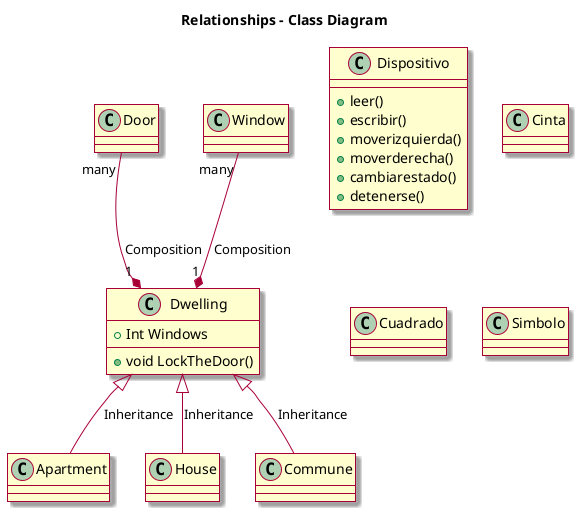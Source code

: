 @startuml turing

class Dispositivo{
 + leer()
 + escribir()
 + moverizquierda()
 + moverderecha()
 + cambiarestado()
 + detenerse()
}
class Cinta
class Cuadrado
class Simbolo



skin rose

title Relationships - Class Diagram


class Dwelling {
  +Int Windows
  +void LockTheDoor()
}

class Apartment
class House
class Commune
class Window
class Door

Dwelling <|-down- Apartment: Inheritance
Dwelling <|-down- Commune: Inheritance
Dwelling <|-down- House: Inheritance
Dwelling "1" *-up- "many" Window: Composition
Dwelling "1" *-up- "many" Door: Composition

@end